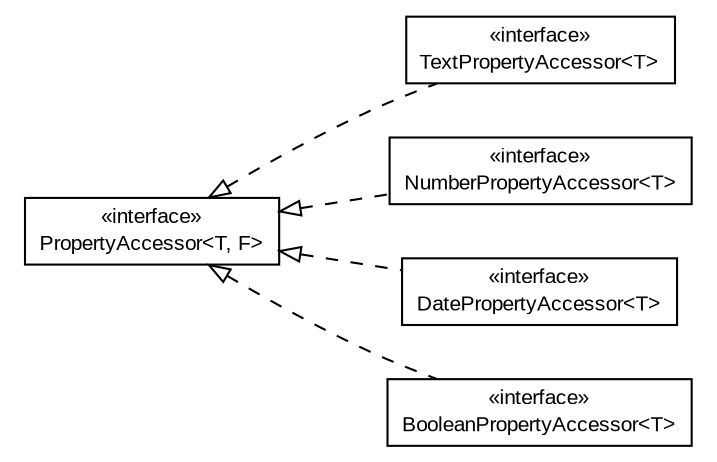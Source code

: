 #!/usr/local/bin/dot
#
# Class diagram 
# Generated by UMLGraph version R5_6-24-gf6e263 (http://www.umlgraph.org/)
#

digraph G {
	edge [fontname="arial",fontsize=10,labelfontname="arial",labelfontsize=10];
	node [fontname="arial",fontsize=10,shape=plaintext];
	nodesep=0.25;
	ranksep=0.5;
	rankdir=LR;
	// org.turbogwt.mvp.databind.client.property.TextPropertyAccessor<T>
	c95 [label=<<table title="org.turbogwt.mvp.databind.client.property.TextPropertyAccessor" border="0" cellborder="1" cellspacing="0" cellpadding="2" port="p" href="./TextPropertyAccessor.html">
		<tr><td><table border="0" cellspacing="0" cellpadding="1">
<tr><td align="center" balign="center"> &#171;interface&#187; </td></tr>
<tr><td align="center" balign="center"> TextPropertyAccessor&lt;T&gt; </td></tr>
		</table></td></tr>
		</table>>, URL="./TextPropertyAccessor.html", fontname="arial", fontcolor="black", fontsize=10.0];
	// org.turbogwt.mvp.databind.client.property.PropertyAccessor<T, F>
	c96 [label=<<table title="org.turbogwt.mvp.databind.client.property.PropertyAccessor" border="0" cellborder="1" cellspacing="0" cellpadding="2" port="p" href="./PropertyAccessor.html">
		<tr><td><table border="0" cellspacing="0" cellpadding="1">
<tr><td align="center" balign="center"> &#171;interface&#187; </td></tr>
<tr><td align="center" balign="center"> PropertyAccessor&lt;T, F&gt; </td></tr>
		</table></td></tr>
		</table>>, URL="./PropertyAccessor.html", fontname="arial", fontcolor="black", fontsize=10.0];
	// org.turbogwt.mvp.databind.client.property.NumberPropertyAccessor<T>
	c97 [label=<<table title="org.turbogwt.mvp.databind.client.property.NumberPropertyAccessor" border="0" cellborder="1" cellspacing="0" cellpadding="2" port="p" href="./NumberPropertyAccessor.html">
		<tr><td><table border="0" cellspacing="0" cellpadding="1">
<tr><td align="center" balign="center"> &#171;interface&#187; </td></tr>
<tr><td align="center" balign="center"> NumberPropertyAccessor&lt;T&gt; </td></tr>
		</table></td></tr>
		</table>>, URL="./NumberPropertyAccessor.html", fontname="arial", fontcolor="black", fontsize=10.0];
	// org.turbogwt.mvp.databind.client.property.DatePropertyAccessor<T>
	c98 [label=<<table title="org.turbogwt.mvp.databind.client.property.DatePropertyAccessor" border="0" cellborder="1" cellspacing="0" cellpadding="2" port="p" href="./DatePropertyAccessor.html">
		<tr><td><table border="0" cellspacing="0" cellpadding="1">
<tr><td align="center" balign="center"> &#171;interface&#187; </td></tr>
<tr><td align="center" balign="center"> DatePropertyAccessor&lt;T&gt; </td></tr>
		</table></td></tr>
		</table>>, URL="./DatePropertyAccessor.html", fontname="arial", fontcolor="black", fontsize=10.0];
	// org.turbogwt.mvp.databind.client.property.BooleanPropertyAccessor<T>
	c99 [label=<<table title="org.turbogwt.mvp.databind.client.property.BooleanPropertyAccessor" border="0" cellborder="1" cellspacing="0" cellpadding="2" port="p" href="./BooleanPropertyAccessor.html">
		<tr><td><table border="0" cellspacing="0" cellpadding="1">
<tr><td align="center" balign="center"> &#171;interface&#187; </td></tr>
<tr><td align="center" balign="center"> BooleanPropertyAccessor&lt;T&gt; </td></tr>
		</table></td></tr>
		</table>>, URL="./BooleanPropertyAccessor.html", fontname="arial", fontcolor="black", fontsize=10.0];
	//org.turbogwt.mvp.databind.client.property.TextPropertyAccessor<T> implements org.turbogwt.mvp.databind.client.property.PropertyAccessor<T, F>
	c96:p -> c95:p [dir=back,arrowtail=empty,style=dashed];
	//org.turbogwt.mvp.databind.client.property.NumberPropertyAccessor<T> implements org.turbogwt.mvp.databind.client.property.PropertyAccessor<T, F>
	c96:p -> c97:p [dir=back,arrowtail=empty,style=dashed];
	//org.turbogwt.mvp.databind.client.property.DatePropertyAccessor<T> implements org.turbogwt.mvp.databind.client.property.PropertyAccessor<T, F>
	c96:p -> c98:p [dir=back,arrowtail=empty,style=dashed];
	//org.turbogwt.mvp.databind.client.property.BooleanPropertyAccessor<T> implements org.turbogwt.mvp.databind.client.property.PropertyAccessor<T, F>
	c96:p -> c99:p [dir=back,arrowtail=empty,style=dashed];
}

